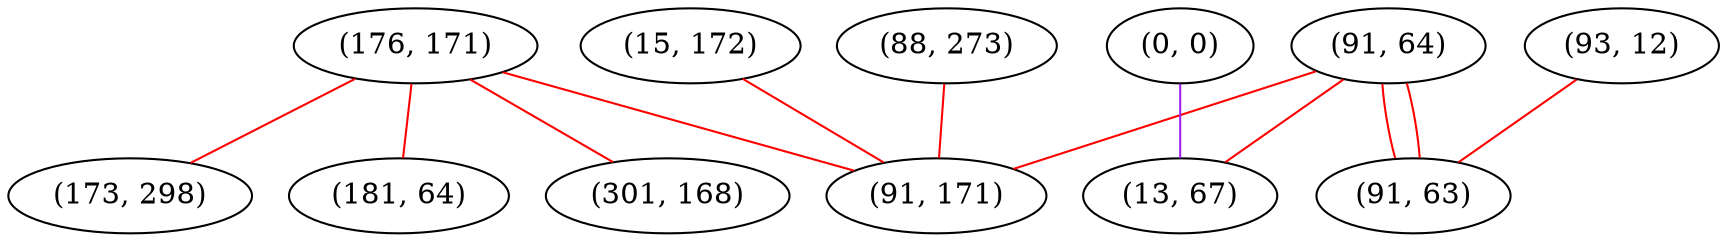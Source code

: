 graph "" {
"(91, 64)";
"(15, 172)";
"(176, 171)";
"(0, 0)";
"(181, 64)";
"(13, 67)";
"(88, 273)";
"(93, 12)";
"(91, 171)";
"(301, 168)";
"(91, 63)";
"(173, 298)";
"(91, 64)" -- "(91, 63)"  [color=red, key=0, weight=1];
"(91, 64)" -- "(91, 63)"  [color=red, key=1, weight=1];
"(91, 64)" -- "(91, 171)"  [color=red, key=0, weight=1];
"(91, 64)" -- "(13, 67)"  [color=red, key=0, weight=1];
"(15, 172)" -- "(91, 171)"  [color=red, key=0, weight=1];
"(176, 171)" -- "(173, 298)"  [color=red, key=0, weight=1];
"(176, 171)" -- "(91, 171)"  [color=red, key=0, weight=1];
"(176, 171)" -- "(301, 168)"  [color=red, key=0, weight=1];
"(176, 171)" -- "(181, 64)"  [color=red, key=0, weight=1];
"(0, 0)" -- "(13, 67)"  [color=purple, key=0, weight=4];
"(88, 273)" -- "(91, 171)"  [color=red, key=0, weight=1];
"(93, 12)" -- "(91, 63)"  [color=red, key=0, weight=1];
}
